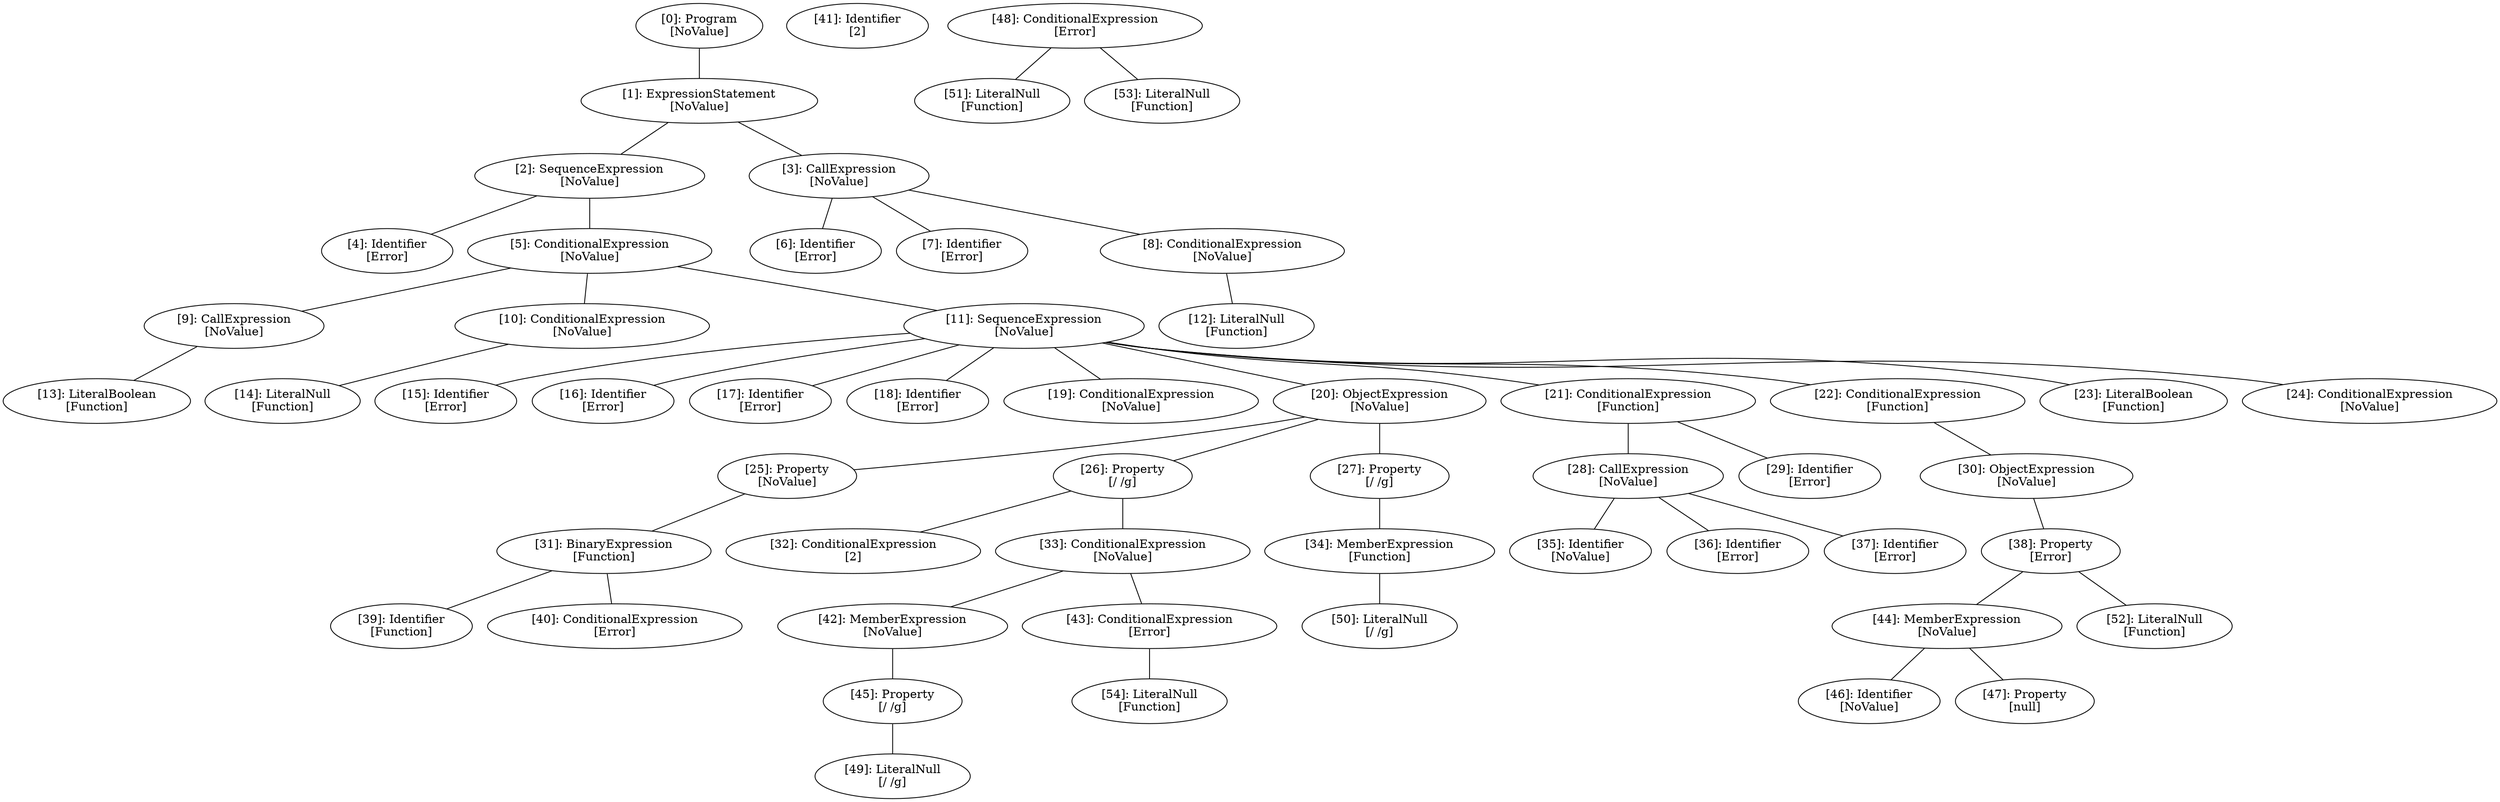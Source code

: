 // Result
graph {
	0 [label="[0]: Program
[NoValue]"]
	1 [label="[1]: ExpressionStatement
[NoValue]"]
	2 [label="[2]: SequenceExpression
[NoValue]"]
	3 [label="[3]: CallExpression
[NoValue]"]
	4 [label="[4]: Identifier
[Error]"]
	5 [label="[5]: ConditionalExpression
[NoValue]"]
	6 [label="[6]: Identifier
[Error]"]
	7 [label="[7]: Identifier
[Error]"]
	8 [label="[8]: ConditionalExpression
[NoValue]"]
	9 [label="[9]: CallExpression
[NoValue]"]
	10 [label="[10]: ConditionalExpression
[NoValue]"]
	11 [label="[11]: SequenceExpression
[NoValue]"]
	12 [label="[12]: LiteralNull
[Function]"]
	13 [label="[13]: LiteralBoolean
[Function]"]
	14 [label="[14]: LiteralNull
[Function]"]
	15 [label="[15]: Identifier
[Error]"]
	16 [label="[16]: Identifier
[Error]"]
	17 [label="[17]: Identifier
[Error]"]
	18 [label="[18]: Identifier
[Error]"]
	19 [label="[19]: ConditionalExpression
[NoValue]"]
	20 [label="[20]: ObjectExpression
[NoValue]"]
	21 [label="[21]: ConditionalExpression
[Function]"]
	22 [label="[22]: ConditionalExpression
[Function]"]
	23 [label="[23]: LiteralBoolean
[Function]"]
	24 [label="[24]: ConditionalExpression
[NoValue]"]
	25 [label="[25]: Property
[NoValue]"]
	26 [label="[26]: Property
[/ /g]"]
	27 [label="[27]: Property
[/ /g]"]
	28 [label="[28]: CallExpression
[NoValue]"]
	29 [label="[29]: Identifier
[Error]"]
	30 [label="[30]: ObjectExpression
[NoValue]"]
	31 [label="[31]: BinaryExpression
[Function]"]
	32 [label="[32]: ConditionalExpression
[2]"]
	33 [label="[33]: ConditionalExpression
[NoValue]"]
	34 [label="[34]: MemberExpression
[Function]"]
	35 [label="[35]: Identifier
[NoValue]"]
	36 [label="[36]: Identifier
[Error]"]
	37 [label="[37]: Identifier
[Error]"]
	38 [label="[38]: Property
[Error]"]
	39 [label="[39]: Identifier
[Function]"]
	40 [label="[40]: ConditionalExpression
[Error]"]
	41 [label="[41]: Identifier
[2]"]
	42 [label="[42]: MemberExpression
[NoValue]"]
	43 [label="[43]: ConditionalExpression
[Error]"]
	44 [label="[44]: MemberExpression
[NoValue]"]
	45 [label="[45]: Property
[/ /g]"]
	46 [label="[46]: Identifier
[NoValue]"]
	47 [label="[47]: Property
[null]"]
	48 [label="[48]: ConditionalExpression
[Error]"]
	49 [label="[49]: LiteralNull
[/ /g]"]
	50 [label="[50]: LiteralNull
[/ /g]"]
	51 [label="[51]: LiteralNull
[Function]"]
	52 [label="[52]: LiteralNull
[Function]"]
	53 [label="[53]: LiteralNull
[Function]"]
	54 [label="[54]: LiteralNull
[Function]"]
	0 -- 1
	1 -- 2
	1 -- 3
	2 -- 4
	2 -- 5
	3 -- 6
	3 -- 7
	3 -- 8
	5 -- 9
	5 -- 10
	5 -- 11
	8 -- 12
	9 -- 13
	10 -- 14
	11 -- 15
	11 -- 16
	11 -- 17
	11 -- 18
	11 -- 19
	11 -- 20
	11 -- 21
	11 -- 22
	11 -- 23
	11 -- 24
	20 -- 25
	20 -- 26
	20 -- 27
	21 -- 28
	21 -- 29
	22 -- 30
	25 -- 31
	26 -- 32
	26 -- 33
	27 -- 34
	28 -- 35
	28 -- 36
	28 -- 37
	30 -- 38
	31 -- 39
	31 -- 40
	33 -- 42
	33 -- 43
	34 -- 50
	38 -- 44
	38 -- 52
	42 -- 45
	43 -- 54
	44 -- 46
	44 -- 47
	45 -- 49
	48 -- 51
	48 -- 53
}
